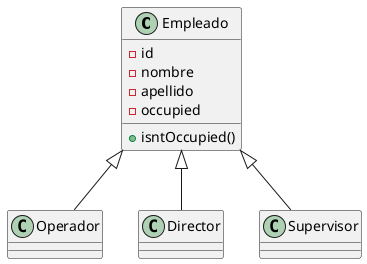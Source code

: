 @startuml

Empleado <|-- Operador
Empleado <|-- Director
Empleado <|-- Supervisor

Empleado : -id
Empleado : -nombre
Empleado : -apellido
Empleado : -occupied
Empleado : +isntOccupied()

@enduml